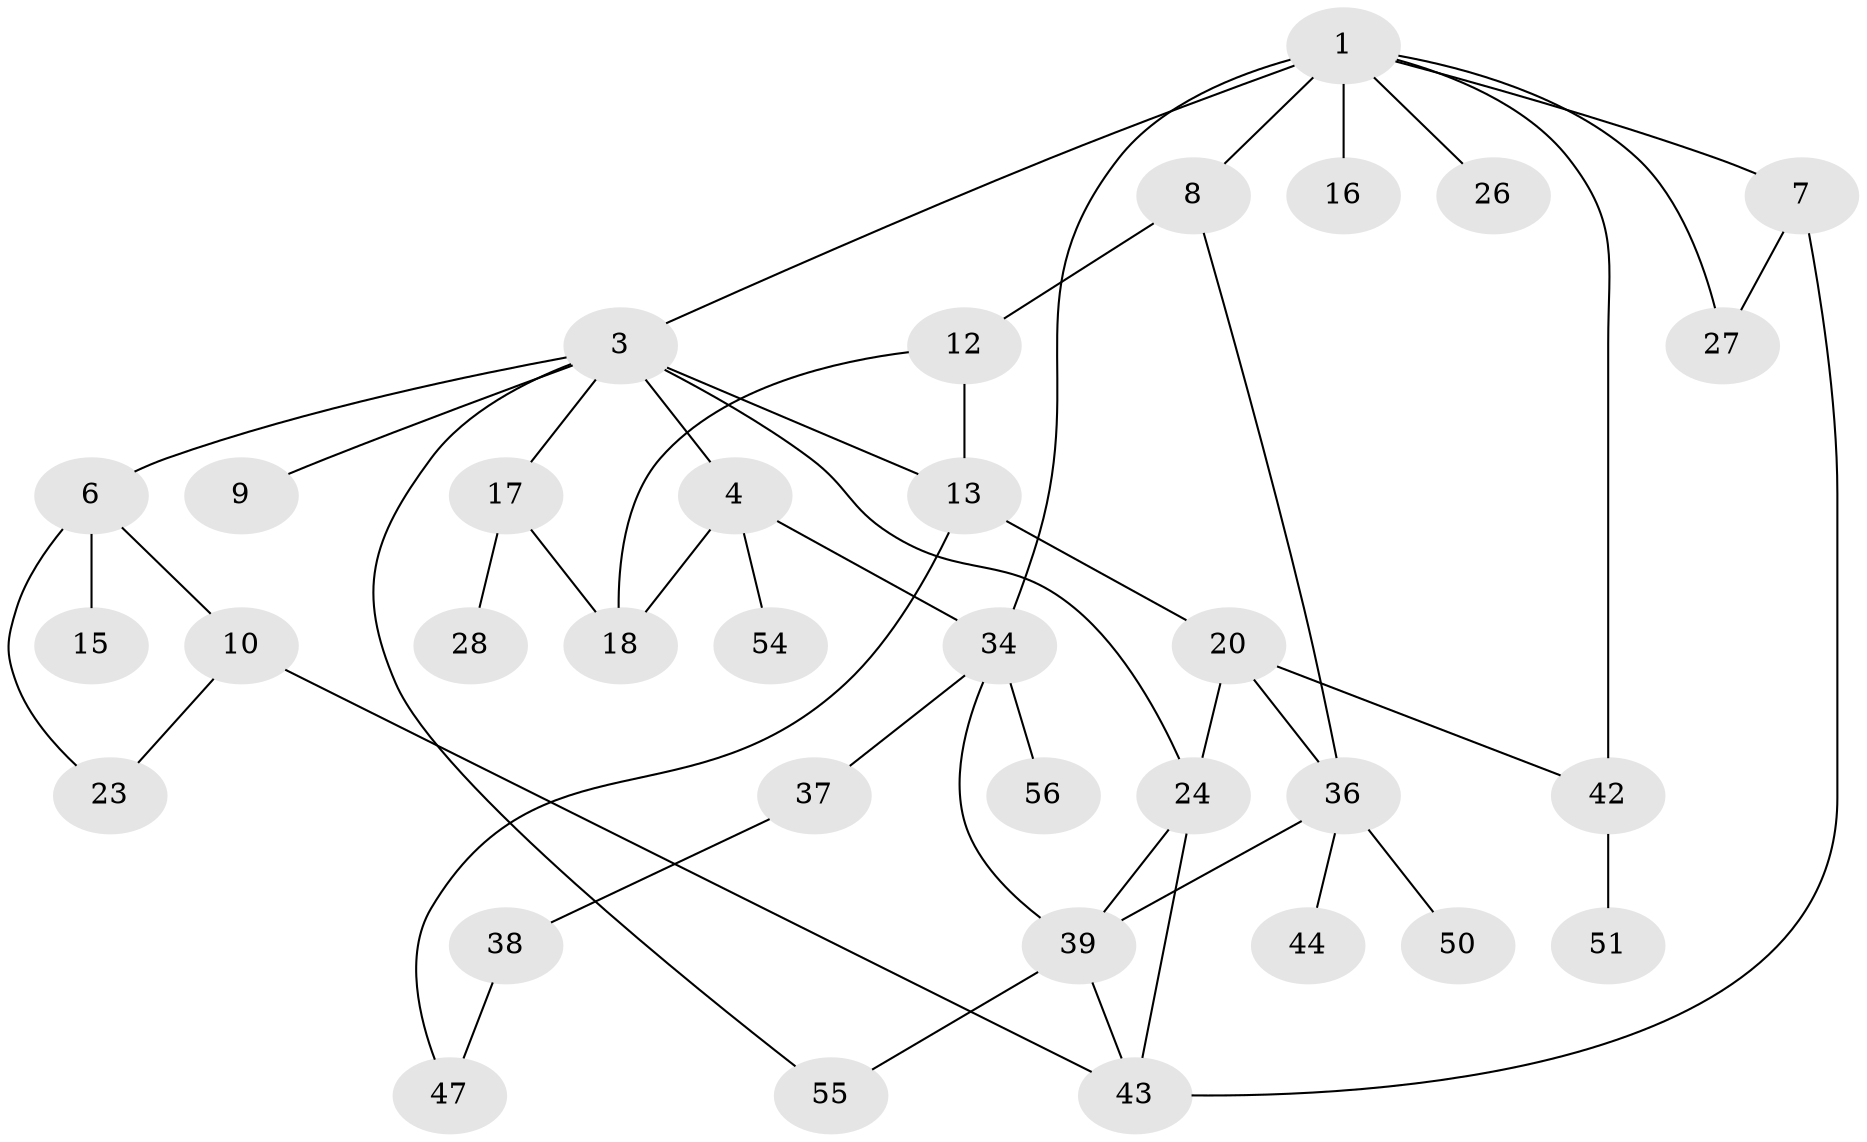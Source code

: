 // original degree distribution, {3: 0.19642857142857142, 8: 0.03571428571428571, 4: 0.16071428571428573, 2: 0.30357142857142855, 5: 0.03571428571428571, 1: 0.26785714285714285}
// Generated by graph-tools (version 1.1) at 2025/10/02/27/25 16:10:52]
// undirected, 34 vertices, 49 edges
graph export_dot {
graph [start="1"]
  node [color=gray90,style=filled];
  1 [super="+2"];
  3 [super="+5"];
  4 [super="+40"];
  6 [super="+31"];
  7 [super="+32"];
  8 [super="+53"];
  9 [super="+21"];
  10 [super="+11"];
  12 [super="+19"];
  13 [super="+14"];
  15;
  16;
  17 [super="+25"];
  18 [super="+22"];
  20 [super="+33"];
  23;
  24 [super="+29"];
  26;
  27 [super="+30"];
  28;
  34 [super="+35"];
  36 [super="+48"];
  37;
  38 [super="+41"];
  39 [super="+45"];
  42 [super="+46"];
  43 [super="+52"];
  44;
  47 [super="+49"];
  50;
  51;
  54;
  55;
  56;
  1 -- 3;
  1 -- 16;
  1 -- 7;
  1 -- 8 [weight=2];
  1 -- 42;
  1 -- 26;
  1 -- 27;
  1 -- 34;
  3 -- 4;
  3 -- 6;
  3 -- 9;
  3 -- 24;
  3 -- 55;
  3 -- 13;
  3 -- 17;
  4 -- 34;
  4 -- 18;
  4 -- 54;
  6 -- 10;
  6 -- 15;
  6 -- 23;
  7 -- 27;
  7 -- 43;
  8 -- 12;
  8 -- 36;
  10 -- 23;
  10 -- 43;
  12 -- 13;
  12 -- 18;
  13 -- 20;
  13 -- 47;
  17 -- 28;
  17 -- 18;
  20 -- 24;
  20 -- 36;
  20 -- 42;
  24 -- 39;
  24 -- 43;
  34 -- 56;
  34 -- 37;
  34 -- 39;
  36 -- 44;
  36 -- 50;
  36 -- 39;
  37 -- 38;
  38 -- 47;
  39 -- 43;
  39 -- 55;
  42 -- 51;
}
